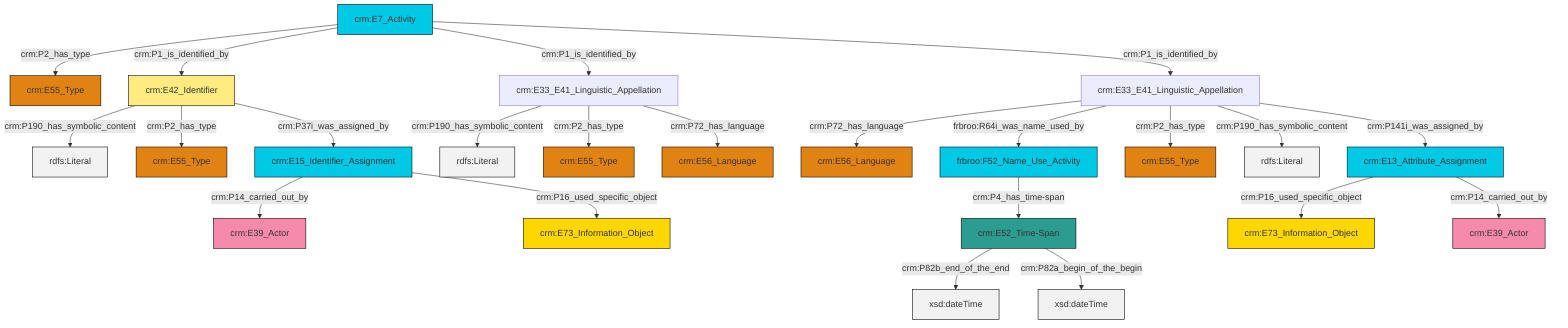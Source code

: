 graph TD
classDef Literal fill:#f2f2f2,stroke:#000000;
classDef CRM_Entity fill:#FFFFFF,stroke:#000000;
classDef Temporal_Entity fill:#00C9E6, stroke:#000000;
classDef Type fill:#E18312, stroke:#000000;
classDef Time-Span fill:#2C9C91, stroke:#000000;
classDef Appellation fill:#FFEB7F, stroke:#000000;
classDef Place fill:#008836, stroke:#000000;
classDef Persistent_Item fill:#B266B2, stroke:#000000;
classDef Conceptual_Object fill:#FFD700, stroke:#000000;
classDef Physical_Thing fill:#D2B48C, stroke:#000000;
classDef Actor fill:#f58aad, stroke:#000000;
classDef PC_Classes fill:#4ce600, stroke:#000000;
classDef Multi fill:#cccccc,stroke:#000000;

2["crm:E7_Activity"]:::Temporal_Entity -->|crm:P2_has_type| 3["crm:E55_Type"]:::Type
6["crm:E13_Attribute_Assignment"]:::Temporal_Entity -->|crm:P16_used_specific_object| 7["crm:E73_Information_Object"]:::Conceptual_Object
8["crm:E42_Identifier"]:::Appellation -->|crm:P190_has_symbolic_content| 9[rdfs:Literal]:::Literal
12["crm:E33_E41_Linguistic_Appellation"]:::Default -->|crm:P72_has_language| 13["crm:E56_Language"]:::Type
6["crm:E13_Attribute_Assignment"]:::Temporal_Entity -->|crm:P14_carried_out_by| 18["crm:E39_Actor"]:::Actor
2["crm:E7_Activity"]:::Temporal_Entity -->|crm:P1_is_identified_by| 8["crm:E42_Identifier"]:::Appellation
8["crm:E42_Identifier"]:::Appellation -->|crm:P2_has_type| 15["crm:E55_Type"]:::Type
8["crm:E42_Identifier"]:::Appellation -->|crm:P37i_was_assigned_by| 10["crm:E15_Identifier_Assignment"]:::Temporal_Entity
12["crm:E33_E41_Linguistic_Appellation"]:::Default -->|frbroo:R64i_was_name_used_by| 26["frbroo:F52_Name_Use_Activity"]:::Temporal_Entity
10["crm:E15_Identifier_Assignment"]:::Temporal_Entity -->|crm:P14_carried_out_by| 19["crm:E39_Actor"]:::Actor
27["crm:E33_E41_Linguistic_Appellation"]:::Default -->|crm:P190_has_symbolic_content| 28[rdfs:Literal]:::Literal
24["crm:E52_Time-Span"]:::Time-Span -->|crm:P82b_end_of_the_end| 29[xsd:dateTime]:::Literal
12["crm:E33_E41_Linguistic_Appellation"]:::Default -->|crm:P2_has_type| 30["crm:E55_Type"]:::Type
27["crm:E33_E41_Linguistic_Appellation"]:::Default -->|crm:P2_has_type| 4["crm:E55_Type"]:::Type
12["crm:E33_E41_Linguistic_Appellation"]:::Default -->|crm:P190_has_symbolic_content| 32[rdfs:Literal]:::Literal
10["crm:E15_Identifier_Assignment"]:::Temporal_Entity -->|crm:P16_used_specific_object| 35["crm:E73_Information_Object"]:::Conceptual_Object
2["crm:E7_Activity"]:::Temporal_Entity -->|crm:P1_is_identified_by| 27["crm:E33_E41_Linguistic_Appellation"]:::Default
26["frbroo:F52_Name_Use_Activity"]:::Temporal_Entity -->|crm:P4_has_time-span| 24["crm:E52_Time-Span"]:::Time-Span
27["crm:E33_E41_Linguistic_Appellation"]:::Default -->|crm:P72_has_language| 0["crm:E56_Language"]:::Type
12["crm:E33_E41_Linguistic_Appellation"]:::Default -->|crm:P141i_was_assigned_by| 6["crm:E13_Attribute_Assignment"]:::Temporal_Entity
2["crm:E7_Activity"]:::Temporal_Entity -->|crm:P1_is_identified_by| 12["crm:E33_E41_Linguistic_Appellation"]:::Default
24["crm:E52_Time-Span"]:::Time-Span -->|crm:P82a_begin_of_the_begin| 41[xsd:dateTime]:::Literal